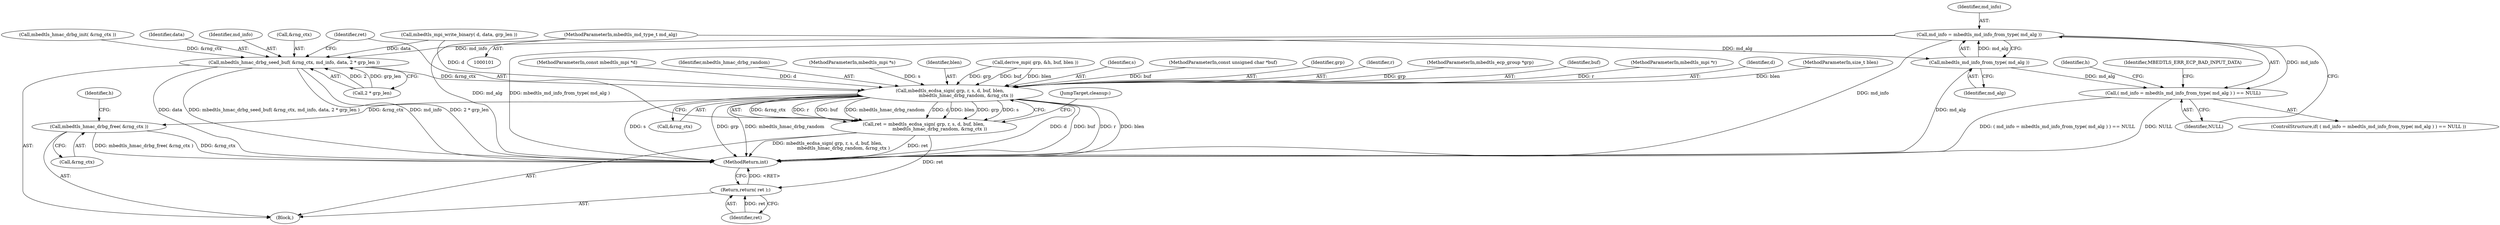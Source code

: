 digraph "1_mbedtls_298a43a77ec0ed2c19a8c924ddd8571ef3e65dfd_0@pointer" {
"1000127" [label="(Call,md_info = mbedtls_md_info_from_type( md_alg ))"];
"1000129" [label="(Call,mbedtls_md_info_from_type( md_alg ))"];
"1000108" [label="(MethodParameterIn,mbedtls_md_type_t md_alg)"];
"1000126" [label="(Call,( md_info = mbedtls_md_info_from_type( md_alg ) ) == NULL)"];
"1000160" [label="(Call,mbedtls_hmac_drbg_seed_buf( &rng_ctx, md_info, data, 2 * grp_len ))"];
"1000170" [label="(Call,mbedtls_ecdsa_sign( grp, r, s, d, buf, blen,\n                      mbedtls_hmac_drbg_random, &rng_ctx ))"];
"1000168" [label="(Call,ret = mbedtls_ecdsa_sign( grp, r, s, d, buf, blen,\n                      mbedtls_hmac_drbg_random, &rng_ctx ))"];
"1000187" [label="(Return,return( ret );)"];
"1000181" [label="(Call,mbedtls_hmac_drbg_free( &rng_ctx ))"];
"1000126" [label="(Call,( md_info = mbedtls_md_info_from_type( md_alg ) ) == NULL)"];
"1000103" [label="(MethodParameterIn,mbedtls_mpi *r)"];
"1000178" [label="(Call,&rng_ctx)"];
"1000125" [label="(ControlStructure,if( ( md_info = mbedtls_md_info_from_type( md_alg ) ) == NULL ))"];
"1000163" [label="(Identifier,md_info)"];
"1000127" [label="(Call,md_info = mbedtls_md_info_from_type( md_alg ))"];
"1000186" [label="(Identifier,h)"];
"1000108" [label="(MethodParameterIn,mbedtls_md_type_t md_alg)"];
"1000161" [label="(Call,&rng_ctx)"];
"1000188" [label="(Identifier,ret)"];
"1000189" [label="(MethodReturn,int)"];
"1000187" [label="(Return,return( ret );)"];
"1000182" [label="(Call,&rng_ctx)"];
"1000137" [label="(Call,mbedtls_hmac_drbg_init( &rng_ctx ))"];
"1000131" [label="(Identifier,NULL)"];
"1000168" [label="(Call,ret = mbedtls_ecdsa_sign( grp, r, s, d, buf, blen,\n                      mbedtls_hmac_drbg_random, &rng_ctx ))"];
"1000130" [label="(Identifier,md_alg)"];
"1000136" [label="(Identifier,h)"];
"1000164" [label="(Identifier,data)"];
"1000160" [label="(Call,mbedtls_hmac_drbg_seed_buf( &rng_ctx, md_info, data, 2 * grp_len ))"];
"1000181" [label="(Call,mbedtls_hmac_drbg_free( &rng_ctx ))"];
"1000174" [label="(Identifier,d)"];
"1000133" [label="(Identifier,MBEDTLS_ERR_ECP_BAD_INPUT_DATA)"];
"1000170" [label="(Call,mbedtls_ecdsa_sign( grp, r, s, d, buf, blen,\n                      mbedtls_hmac_drbg_random, &rng_ctx ))"];
"1000107" [label="(MethodParameterIn,size_t blen)"];
"1000105" [label="(MethodParameterIn,const mbedtls_mpi *d)"];
"1000177" [label="(Identifier,mbedtls_hmac_drbg_random)"];
"1000104" [label="(MethodParameterIn,mbedtls_mpi *s)"];
"1000180" [label="(JumpTarget,cleanup:)"];
"1000169" [label="(Identifier,ret)"];
"1000176" [label="(Identifier,blen)"];
"1000146" [label="(Call,derive_mpi( grp, &h, buf, blen ))"];
"1000109" [label="(Block,)"];
"1000165" [label="(Call,2 * grp_len)"];
"1000173" [label="(Identifier,s)"];
"1000106" [label="(MethodParameterIn,const unsigned char *buf)"];
"1000171" [label="(Identifier,grp)"];
"1000172" [label="(Identifier,r)"];
"1000102" [label="(MethodParameterIn,mbedtls_ecp_group *grp)"];
"1000175" [label="(Identifier,buf)"];
"1000129" [label="(Call,mbedtls_md_info_from_type( md_alg ))"];
"1000141" [label="(Call,mbedtls_mpi_write_binary( d, data, grp_len ))"];
"1000128" [label="(Identifier,md_info)"];
"1000127" -> "1000126"  [label="AST: "];
"1000127" -> "1000129"  [label="CFG: "];
"1000128" -> "1000127"  [label="AST: "];
"1000129" -> "1000127"  [label="AST: "];
"1000131" -> "1000127"  [label="CFG: "];
"1000127" -> "1000189"  [label="DDG: mbedtls_md_info_from_type( md_alg )"];
"1000127" -> "1000189"  [label="DDG: md_info"];
"1000127" -> "1000126"  [label="DDG: md_info"];
"1000129" -> "1000127"  [label="DDG: md_alg"];
"1000127" -> "1000160"  [label="DDG: md_info"];
"1000129" -> "1000130"  [label="CFG: "];
"1000130" -> "1000129"  [label="AST: "];
"1000129" -> "1000189"  [label="DDG: md_alg"];
"1000129" -> "1000126"  [label="DDG: md_alg"];
"1000108" -> "1000129"  [label="DDG: md_alg"];
"1000108" -> "1000101"  [label="AST: "];
"1000108" -> "1000189"  [label="DDG: md_alg"];
"1000126" -> "1000125"  [label="AST: "];
"1000126" -> "1000131"  [label="CFG: "];
"1000131" -> "1000126"  [label="AST: "];
"1000133" -> "1000126"  [label="CFG: "];
"1000136" -> "1000126"  [label="CFG: "];
"1000126" -> "1000189"  [label="DDG: ( md_info = mbedtls_md_info_from_type( md_alg ) ) == NULL"];
"1000126" -> "1000189"  [label="DDG: NULL"];
"1000160" -> "1000109"  [label="AST: "];
"1000160" -> "1000165"  [label="CFG: "];
"1000161" -> "1000160"  [label="AST: "];
"1000163" -> "1000160"  [label="AST: "];
"1000164" -> "1000160"  [label="AST: "];
"1000165" -> "1000160"  [label="AST: "];
"1000169" -> "1000160"  [label="CFG: "];
"1000160" -> "1000189"  [label="DDG: data"];
"1000160" -> "1000189"  [label="DDG: mbedtls_hmac_drbg_seed_buf( &rng_ctx, md_info, data, 2 * grp_len )"];
"1000160" -> "1000189"  [label="DDG: md_info"];
"1000160" -> "1000189"  [label="DDG: 2 * grp_len"];
"1000137" -> "1000160"  [label="DDG: &rng_ctx"];
"1000141" -> "1000160"  [label="DDG: data"];
"1000165" -> "1000160"  [label="DDG: 2"];
"1000165" -> "1000160"  [label="DDG: grp_len"];
"1000160" -> "1000170"  [label="DDG: &rng_ctx"];
"1000170" -> "1000168"  [label="AST: "];
"1000170" -> "1000178"  [label="CFG: "];
"1000171" -> "1000170"  [label="AST: "];
"1000172" -> "1000170"  [label="AST: "];
"1000173" -> "1000170"  [label="AST: "];
"1000174" -> "1000170"  [label="AST: "];
"1000175" -> "1000170"  [label="AST: "];
"1000176" -> "1000170"  [label="AST: "];
"1000177" -> "1000170"  [label="AST: "];
"1000178" -> "1000170"  [label="AST: "];
"1000168" -> "1000170"  [label="CFG: "];
"1000170" -> "1000189"  [label="DDG: r"];
"1000170" -> "1000189"  [label="DDG: blen"];
"1000170" -> "1000189"  [label="DDG: s"];
"1000170" -> "1000189"  [label="DDG: grp"];
"1000170" -> "1000189"  [label="DDG: mbedtls_hmac_drbg_random"];
"1000170" -> "1000189"  [label="DDG: d"];
"1000170" -> "1000189"  [label="DDG: buf"];
"1000170" -> "1000168"  [label="DDG: &rng_ctx"];
"1000170" -> "1000168"  [label="DDG: r"];
"1000170" -> "1000168"  [label="DDG: buf"];
"1000170" -> "1000168"  [label="DDG: mbedtls_hmac_drbg_random"];
"1000170" -> "1000168"  [label="DDG: d"];
"1000170" -> "1000168"  [label="DDG: blen"];
"1000170" -> "1000168"  [label="DDG: grp"];
"1000170" -> "1000168"  [label="DDG: s"];
"1000146" -> "1000170"  [label="DDG: grp"];
"1000146" -> "1000170"  [label="DDG: buf"];
"1000146" -> "1000170"  [label="DDG: blen"];
"1000102" -> "1000170"  [label="DDG: grp"];
"1000103" -> "1000170"  [label="DDG: r"];
"1000104" -> "1000170"  [label="DDG: s"];
"1000141" -> "1000170"  [label="DDG: d"];
"1000105" -> "1000170"  [label="DDG: d"];
"1000106" -> "1000170"  [label="DDG: buf"];
"1000107" -> "1000170"  [label="DDG: blen"];
"1000170" -> "1000181"  [label="DDG: &rng_ctx"];
"1000168" -> "1000109"  [label="AST: "];
"1000169" -> "1000168"  [label="AST: "];
"1000180" -> "1000168"  [label="CFG: "];
"1000168" -> "1000189"  [label="DDG: ret"];
"1000168" -> "1000189"  [label="DDG: mbedtls_ecdsa_sign( grp, r, s, d, buf, blen,\n                      mbedtls_hmac_drbg_random, &rng_ctx )"];
"1000168" -> "1000187"  [label="DDG: ret"];
"1000187" -> "1000109"  [label="AST: "];
"1000187" -> "1000188"  [label="CFG: "];
"1000188" -> "1000187"  [label="AST: "];
"1000189" -> "1000187"  [label="CFG: "];
"1000187" -> "1000189"  [label="DDG: <RET>"];
"1000188" -> "1000187"  [label="DDG: ret"];
"1000181" -> "1000109"  [label="AST: "];
"1000181" -> "1000182"  [label="CFG: "];
"1000182" -> "1000181"  [label="AST: "];
"1000186" -> "1000181"  [label="CFG: "];
"1000181" -> "1000189"  [label="DDG: mbedtls_hmac_drbg_free( &rng_ctx )"];
"1000181" -> "1000189"  [label="DDG: &rng_ctx"];
}
